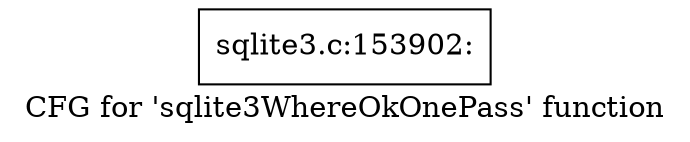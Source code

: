 digraph "CFG for 'sqlite3WhereOkOnePass' function" {
	label="CFG for 'sqlite3WhereOkOnePass' function";

	Node0x55c0f9d45790 [shape=record,label="{sqlite3.c:153902:}"];
}
